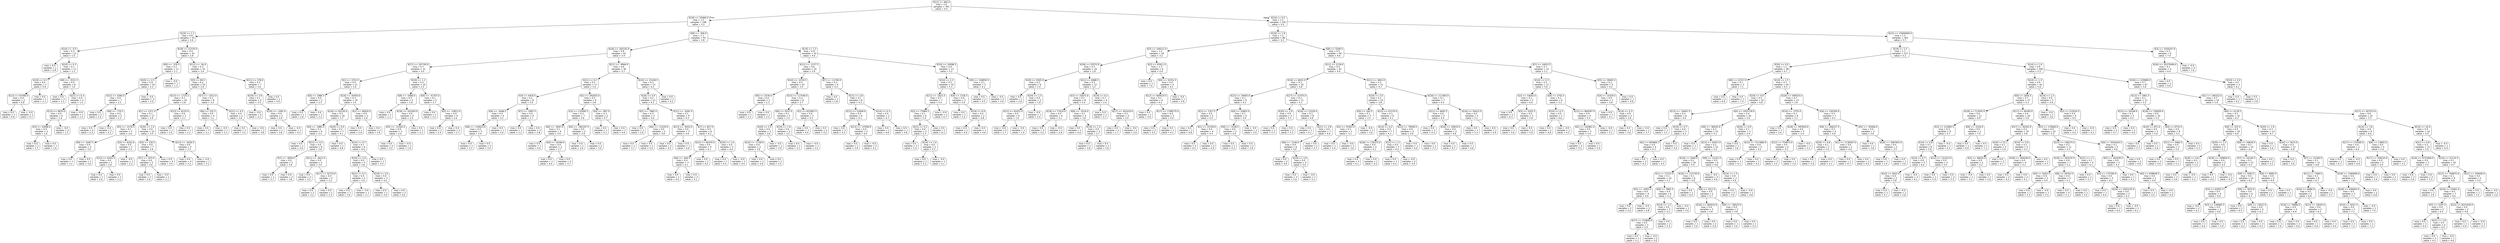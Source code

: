 digraph Tree {
node [shape=box, style="rounded", color="black", fontname=helvetica] ;
edge [fontname=helvetica] ;
0 [label="X[11] <= 465.0\nmse = 2.0\nsamples = 393\nvalue = 4.4"] ;
1 [label="X[18] <= 55960.0\nmse = 1.2\nsamples = 148\nvalue = 3.3"] ;
0 -> 1 [labeldistance=2.5, labelangle=45, headlabel="True"] ;
2 [label="X[19] <= 1.1\nmse = 0.6\nsamples = 55\nvalue = 2.6"] ;
1 -> 2 ;
3 [label="X[14] <= -0.5\nmse = 0.3\nsamples = 12\nvalue = 1.5"] ;
2 -> 3 ;
4 [label="mse = 0.0\nsamples = 1\nvalue = 2.8"] ;
3 -> 4 ;
5 [label="X[20] <= 0.3\nmse = 0.1\nsamples = 11\nvalue = 1.3"] ;
3 -> 5 ;
6 [label="X[19] <= 0.2\nmse = 0.0\nsamples = 3\nvalue = 0.9"] ;
5 -> 6 ;
7 [label="X[12] <= 93780.0\nmse = 0.0\nsamples = 2\nvalue = 0.8"] ;
6 -> 7 ;
8 [label="mse = 0.0\nsamples = 1\nvalue = 0.9"] ;
7 -> 8 ;
9 [label="mse = -0.0\nsamples = 1\nvalue = 0.7"] ;
7 -> 9 ;
10 [label="mse = 0.0\nsamples = 1\nvalue = 1.1"] ;
6 -> 10 ;
11 [label="X[8] <= -3531.5\nmse = 0.0\nsamples = 8\nvalue = 1.4"] ;
5 -> 11 ;
12 [label="mse = 0.0\nsamples = 3\nvalue = 1.2"] ;
11 -> 12 ;
13 [label="X[21] <= 0.3\nmse = 0.0\nsamples = 5\nvalue = 1.5"] ;
11 -> 13 ;
14 [label="X[15] <= 9870.0\nmse = 0.0\nsamples = 4\nvalue = 1.6"] ;
13 -> 14 ;
15 [label="X[3] <= 10496.0\nmse = 0.0\nsamples = 2\nvalue = 1.6"] ;
14 -> 15 ;
16 [label="mse = 0.0\nsamples = 1\nvalue = 1.7"] ;
15 -> 16 ;
17 [label="mse = 0.0\nsamples = 1\nvalue = 1.6"] ;
15 -> 17 ;
18 [label="mse = -0.0\nsamples = 2\nvalue = 1.5"] ;
14 -> 18 ;
19 [label="mse = -0.0\nsamples = 1\nvalue = 1.3"] ;
13 -> 19 ;
20 [label="X[18] <= 21570.0\nmse = 0.4\nsamples = 43\nvalue = 2.8"] ;
2 -> 20 ;
21 [label="X[9] <= -376.5\nmse = 0.1\nsamples = 11\nvalue = 2.1"] ;
20 -> 21 ;
22 [label="X[20] <= 2.5\nmse = 0.0\nsamples = 10\nvalue = 2.2"] ;
21 -> 22 ;
23 [label="X[15] <= 5280.0\nmse = 0.0\nsamples = 7\nvalue = 2.3"] ;
22 -> 23 ;
24 [label="mse = 0.0\nsamples = 2\nvalue = 2.4"] ;
23 -> 24 ;
25 [label="X[8] <= -770.5\nmse = 0.0\nsamples = 5\nvalue = 2.3"] ;
23 -> 25 ;
26 [label="mse = 0.0\nsamples = 4\nvalue = 2.3"] ;
25 -> 26 ;
27 [label="mse = -0.0\nsamples = 1\nvalue = 2.2"] ;
25 -> 27 ;
28 [label="mse = -0.0\nsamples = 3\nvalue = 2.0"] ;
22 -> 28 ;
29 [label="mse = -0.0\nsamples = 1\nvalue = 1.3"] ;
21 -> 29 ;
30 [label="X[11] <= -26.0\nmse = 0.3\nsamples = 32\nvalue = 3.0"] ;
20 -> 30 ;
31 [label="X[5] <= 84.5\nmse = 0.2\nsamples = 25\nvalue = 2.9"] ;
30 -> 31 ;
32 [label="X[13] <= -1725.5\nmse = 0.1\nsamples = 19\nvalue = 2.8"] ;
31 -> 32 ;
33 [label="X[1] <= 2371.0\nmse = 0.1\nsamples = 17\nvalue = 2.9"] ;
32 -> 33 ;
34 [label="X[5] <= -2176.5\nmse = 0.1\nsamples = 5\nvalue = 2.6"] ;
33 -> 34 ;
35 [label="X[9] <= -4287.5\nmse = 0.0\nsamples = 2\nvalue = 3.0"] ;
34 -> 35 ;
36 [label="mse = 0.0\nsamples = 1\nvalue = 3.1"] ;
35 -> 36 ;
37 [label="mse = 0.0\nsamples = 1\nvalue = 3.0"] ;
35 -> 37 ;
38 [label="X[3] <= 6242.0\nmse = 0.0\nsamples = 3\nvalue = 2.5"] ;
34 -> 38 ;
39 [label="X[12] <= 6343.5\nmse = 0.0\nsamples = 2\nvalue = 2.6"] ;
38 -> 39 ;
40 [label="mse = 0.0\nsamples = 1\nvalue = 2.6"] ;
39 -> 40 ;
41 [label="mse = 0.0\nsamples = 1\nvalue = 2.5"] ;
39 -> 41 ;
42 [label="mse = -0.0\nsamples = 1\nvalue = 2.2"] ;
38 -> 42 ;
43 [label="X[20] <= 1.4\nmse = 0.0\nsamples = 12\nvalue = 3.0"] ;
33 -> 43 ;
44 [label="X[4] <= 150.5\nmse = 0.0\nsamples = 7\nvalue = 2.8"] ;
43 -> 44 ;
45 [label="X[7] <= -975.0\nmse = 0.0\nsamples = 3\nvalue = 2.6"] ;
44 -> 45 ;
46 [label="mse = 0.0\nsamples = 2\nvalue = 2.6"] ;
45 -> 46 ;
47 [label="mse = -0.0\nsamples = 1\nvalue = 2.7"] ;
45 -> 47 ;
48 [label="mse = 0.0\nsamples = 4\nvalue = 3.0"] ;
44 -> 48 ;
49 [label="X[13] <= -2930.5\nmse = 0.0\nsamples = 5\nvalue = 3.2"] ;
43 -> 49 ;
50 [label="mse = 0.0\nsamples = 4\nvalue = 3.2"] ;
49 -> 50 ;
51 [label="mse = -0.0\nsamples = 1\nvalue = 3.1"] ;
49 -> 51 ;
52 [label="X[15] <= 8135.0\nmse = 0.0\nsamples = 2\nvalue = 2.1"] ;
32 -> 52 ;
53 [label="mse = 0.0\nsamples = 1\nvalue = 2.0"] ;
52 -> 53 ;
54 [label="mse = 0.0\nsamples = 1\nvalue = 2.1"] ;
52 -> 54 ;
55 [label="X[7] <= -1012.0\nmse = 0.1\nsamples = 6\nvalue = 3.2"] ;
31 -> 55 ;
56 [label="X[6] <= 332.5\nmse = 0.0\nsamples = 4\nvalue = 3.1"] ;
55 -> 56 ;
57 [label="mse = 0.0\nsamples = 3\nvalue = 3.1"] ;
56 -> 57 ;
58 [label="mse = -0.0\nsamples = 1\nvalue = 3.3"] ;
56 -> 58 ;
59 [label="X[21] <= 4.5\nmse = 0.0\nsamples = 2\nvalue = 3.6"] ;
55 -> 59 ;
60 [label="mse = 0.0\nsamples = 1\nvalue = 3.5"] ;
59 -> 60 ;
61 [label="mse = -0.0\nsamples = 1\nvalue = 3.8"] ;
59 -> 61 ;
62 [label="X[11] <= 378.0\nmse = 0.3\nsamples = 7\nvalue = 3.6"] ;
30 -> 62 ;
63 [label="X[19] <= 3.9\nmse = 0.1\nsamples = 6\nvalue = 3.5"] ;
62 -> 63 ;
64 [label="mse = -0.0\nsamples = 4\nvalue = 3.2"] ;
63 -> 64 ;
65 [label="X[10] <= -1091.0\nmse = 0.0\nsamples = 2\nvalue = 3.9"] ;
63 -> 65 ;
66 [label="mse = 0.0\nsamples = 1\nvalue = 3.8"] ;
65 -> 66 ;
67 [label="mse = -0.0\nsamples = 1\nvalue = 4.3"] ;
65 -> 67 ;
68 [label="mse = 0.0\nsamples = 1\nvalue = 4.9"] ;
62 -> 68 ;
69 [label="X[9] <= -300.0\nmse = 1.1\nsamples = 93\nvalue = 3.8"] ;
1 -> 69 ;
70 [label="X[18] <= 182335.0\nmse = 0.8\nsamples = 61\nvalue = 3.4"] ;
69 -> 70 ;
71 [label="X[17] <= 107745.0\nmse = 0.7\nsamples = 31\nvalue = 3.0"] ;
70 -> 71 ;
72 [label="X[1] <= 1553.5\nmse = 0.4\nsamples = 21\nvalue = 3.4"] ;
71 -> 72 ;
73 [label="X[0] <= 1986.5\nmse = 0.0\nsamples = 2\nvalue = 2.5"] ;
72 -> 73 ;
74 [label="mse = 0.0\nsamples = 1\nvalue = 2.6"] ;
73 -> 74 ;
75 [label="mse = 0.0\nsamples = 1\nvalue = 2.2"] ;
73 -> 75 ;
76 [label="X[16] <= 35450.0\nmse = 0.3\nsamples = 19\nvalue = 3.5"] ;
72 -> 76 ;
77 [label="X[18] <= 92530.0\nmse = 0.2\nsamples = 16\nvalue = 3.7"] ;
76 -> 77 ;
78 [label="X[4] <= -2885.5\nmse = 0.1\nsamples = 9\nvalue = 3.5"] ;
77 -> 78 ;
79 [label="mse = 0.0\nsamples = 1\nvalue = 2.6"] ;
78 -> 79 ;
80 [label="X[21] <= 0.3\nmse = 0.0\nsamples = 8\nvalue = 3.6"] ;
78 -> 80 ;
81 [label="X[7] <= -3959.0\nmse = 0.0\nsamples = 3\nvalue = 3.8"] ;
80 -> 81 ;
82 [label="mse = 0.0\nsamples = 1\nvalue = 3.7"] ;
81 -> 82 ;
83 [label="mse = 0.0\nsamples = 2\nvalue = 3.8"] ;
81 -> 83 ;
84 [label="X[11] <= -2612.0\nmse = 0.0\nsamples = 5\nvalue = 3.4"] ;
80 -> 84 ;
85 [label="mse = 0.0\nsamples = 2\nvalue = 3.5"] ;
84 -> 85 ;
86 [label="X[17] <= 32710.0\nmse = 0.0\nsamples = 3\nvalue = 3.2"] ;
84 -> 86 ;
87 [label="mse = 0.0\nsamples = 2\nvalue = 3.2"] ;
86 -> 87 ;
88 [label="mse = 0.0\nsamples = 1\nvalue = 3.3"] ;
86 -> 88 ;
89 [label="X[20] <= 0.4\nmse = 0.2\nsamples = 7\nvalue = 4.1"] ;
77 -> 89 ;
90 [label="mse = 0.0\nsamples = 1\nvalue = 4.8"] ;
89 -> 90 ;
91 [label="X[14] <= 0.7\nmse = 0.1\nsamples = 6\nvalue = 4.0"] ;
89 -> 91 ;
92 [label="X[19] <= 2.0\nmse = 0.0\nsamples = 5\nvalue = 3.8"] ;
91 -> 92 ;
93 [label="X[21] <= 0.1\nmse = 0.0\nsamples = 2\nvalue = 3.6"] ;
92 -> 93 ;
94 [label="mse = 0.0\nsamples = 1\nvalue = 3.6"] ;
93 -> 94 ;
95 [label="mse = -0.0\nsamples = 1\nvalue = 3.7"] ;
93 -> 95 ;
96 [label="X[19] <= 3.6\nmse = 0.0\nsamples = 3\nvalue = 4.0"] ;
92 -> 96 ;
97 [label="mse = 0.0\nsamples = 1\nvalue = 3.9"] ;
96 -> 97 ;
98 [label="mse = 0.0\nsamples = 2\nvalue = 4.0"] ;
96 -> 98 ;
99 [label="mse = 0.0\nsamples = 1\nvalue = 4.5"] ;
91 -> 99 ;
100 [label="X[1] <= 36920.0\nmse = 0.0\nsamples = 3\nvalue = 2.8"] ;
76 -> 100 ;
101 [label="mse = 0.0\nsamples = 1\nvalue = 2.9"] ;
100 -> 101 ;
102 [label="mse = 0.0\nsamples = 2\nvalue = 2.8"] ;
100 -> 102 ;
103 [label="X[19] <= 1.1\nmse = 0.3\nsamples = 10\nvalue = 2.2"] ;
71 -> 103 ;
104 [label="X[8] <= -5480.0\nmse = 0.2\nsamples = 5\nvalue = 1.8"] ;
103 -> 104 ;
105 [label="mse = 0.0\nsamples = 1\nvalue = 1.1"] ;
104 -> 105 ;
106 [label="X[18] <= 161050.0\nmse = 0.0\nsamples = 4\nvalue = 2.0"] ;
104 -> 106 ;
107 [label="X[5] <= -12502.0\nmse = 0.0\nsamples = 3\nvalue = 2.0"] ;
106 -> 107 ;
108 [label="mse = 0.0\nsamples = 2\nvalue = 2.0"] ;
107 -> 108 ;
109 [label="mse = -0.0\nsamples = 1\nvalue = 1.9"] ;
107 -> 109 ;
110 [label="mse = 0.0\nsamples = 1\nvalue = 2.1"] ;
106 -> 110 ;
111 [label="X[9] <= -41707.0\nmse = 0.1\nsamples = 5\nvalue = 2.7"] ;
103 -> 111 ;
112 [label="mse = 0.0\nsamples = 1\nvalue = 3.2"] ;
111 -> 112 ;
113 [label="X[5] <= -19912.0\nmse = 0.0\nsamples = 4\nvalue = 2.6"] ;
111 -> 113 ;
114 [label="mse = 0.0\nsamples = 1\nvalue = 2.4"] ;
113 -> 114 ;
115 [label="mse = 0.0\nsamples = 3\nvalue = 2.7"] ;
113 -> 115 ;
116 [label="X[11] <= -9994.0\nmse = 0.6\nsamples = 30\nvalue = 3.7"] ;
70 -> 116 ;
117 [label="X[21] <= 0.2\nmse = 0.5\nsamples = 17\nvalue = 3.4"] ;
116 -> 117 ;
118 [label="X[4] <= 4418.5\nmse = 0.1\nsamples = 8\nvalue = 3.0"] ;
117 -> 118 ;
119 [label="X[9] <= -2648.5\nmse = 0.0\nsamples = 4\nvalue = 3.2"] ;
118 -> 119 ;
120 [label="X[8] <= -130023.0\nmse = 0.0\nsamples = 3\nvalue = 3.4"] ;
119 -> 120 ;
121 [label="mse = 0.0\nsamples = 1\nvalue = 3.3"] ;
120 -> 121 ;
122 [label="mse = 0.0\nsamples = 2\nvalue = 3.4"] ;
120 -> 122 ;
123 [label="mse = 0.0\nsamples = 1\nvalue = 3.0"] ;
119 -> 123 ;
124 [label="X[7] <= -5997.5\nmse = 0.0\nsamples = 4\nvalue = 2.7"] ;
118 -> 124 ;
125 [label="mse = 0.0\nsamples = 1\nvalue = 2.1"] ;
124 -> 125 ;
126 [label="mse = 0.0\nsamples = 3\nvalue = 2.8"] ;
124 -> 126 ;
127 [label="X[1] <= 292055.0\nmse = 0.5\nsamples = 9\nvalue = 3.8"] ;
117 -> 127 ;
128 [label="X[3] <= 133490.5\nmse = 0.3\nsamples = 7\nvalue = 3.6"] ;
127 -> 128 ;
129 [label="X[6] <= -4947.0\nmse = 0.1\nsamples = 4\nvalue = 3.9"] ;
128 -> 129 ;
130 [label="mse = 0.0\nsamples = 1\nvalue = 4.6"] ;
129 -> 130 ;
131 [label="X[4] <= 16346.0\nmse = 0.0\nsamples = 3\nvalue = 3.7"] ;
129 -> 131 ;
132 [label="mse = 0.0\nsamples = 1\nvalue = 4.0"] ;
131 -> 132 ;
133 [label="mse = 0.0\nsamples = 2\nvalue = 3.7"] ;
131 -> 133 ;
134 [label="X[4] <= -582247.5\nmse = 0.0\nsamples = 3\nvalue = 2.9"] ;
128 -> 134 ;
135 [label="mse = 0.0\nsamples = 1\nvalue = 2.6"] ;
134 -> 135 ;
136 [label="mse = 0.0\nsamples = 2\nvalue = 3.0"] ;
134 -> 136 ;
137 [label="X[4] <= -997.0\nmse = 0.3\nsamples = 2\nvalue = 4.7"] ;
127 -> 137 ;
138 [label="mse = 0.0\nsamples = 1\nvalue = 5.1"] ;
137 -> 138 ;
139 [label="mse = 0.0\nsamples = 1\nvalue = 4.0"] ;
137 -> 139 ;
140 [label="X[10] <= 23149.5\nmse = 0.3\nsamples = 13\nvalue = 4.2"] ;
116 -> 140 ;
141 [label="X[20] <= 0.4\nmse = 0.2\nsamples = 12\nvalue = 4.1"] ;
140 -> 141 ;
142 [label="X[5] <= -7882.0\nmse = 0.3\nsamples = 3\nvalue = 3.6"] ;
141 -> 142 ;
143 [label="mse = 0.0\nsamples = 1\nvalue = 2.6"] ;
142 -> 143 ;
144 [label="X[6] <= -13229.0\nmse = 0.0\nsamples = 2\nvalue = 3.8"] ;
142 -> 144 ;
145 [label="mse = 0.0\nsamples = 1\nvalue = 3.7"] ;
144 -> 145 ;
146 [label="mse = 0.0\nsamples = 1\nvalue = 4.0"] ;
144 -> 146 ;
147 [label="X[11] <= -4281.0\nmse = 0.1\nsamples = 9\nvalue = 4.3"] ;
141 -> 147 ;
148 [label="X[13] <= -8352.0\nmse = 0.0\nsamples = 3\nvalue = 4.6"] ;
147 -> 148 ;
149 [label="mse = 0.0\nsamples = 2\nvalue = 4.5"] ;
148 -> 149 ;
150 [label="mse = 0.0\nsamples = 1\nvalue = 4.9"] ;
148 -> 150 ;
151 [label="X[7] <= 827.0\nmse = 0.0\nsamples = 6\nvalue = 4.2"] ;
147 -> 151 ;
152 [label="X[15] <= 66370.0\nmse = 0.0\nsamples = 4\nvalue = 4.1"] ;
151 -> 152 ;
153 [label="X[6] <= -944.5\nmse = 0.0\nsamples = 3\nvalue = 4.1"] ;
152 -> 153 ;
154 [label="mse = 0.0\nsamples = 1\nvalue = 4.0"] ;
153 -> 154 ;
155 [label="mse = 0.0\nsamples = 2\nvalue = 4.1"] ;
153 -> 155 ;
156 [label="mse = 0.0\nsamples = 1\nvalue = 4.2"] ;
152 -> 156 ;
157 [label="X[19] <= 1.0\nmse = 0.0\nsamples = 2\nvalue = 4.4"] ;
151 -> 157 ;
158 [label="mse = 0.0\nsamples = 1\nvalue = 4.4"] ;
157 -> 158 ;
159 [label="mse = -0.0\nsamples = 1\nvalue = 4.5"] ;
157 -> 159 ;
160 [label="mse = 0.0\nsamples = 1\nvalue = 6.2"] ;
140 -> 160 ;
161 [label="X[14] <= 1.3\nmse = 0.9\nsamples = 32\nvalue = 4.6"] ;
69 -> 161 ;
162 [label="X[11] <= -1577.5\nmse = 0.6\nsamples = 19\nvalue = 3.9"] ;
161 -> 162 ;
163 [label="X[10] <= -4720.5\nmse = 0.5\nsamples = 10\nvalue = 3.5"] ;
162 -> 163 ;
164 [label="X[9] <= 2576.0\nmse = 0.0\nsamples = 2\nvalue = 2.3"] ;
163 -> 164 ;
165 [label="mse = 0.0\nsamples = 1\nvalue = 2.1"] ;
164 -> 165 ;
166 [label="mse = 0.0\nsamples = 1\nvalue = 2.5"] ;
164 -> 166 ;
167 [label="X[15] <= 117540.0\nmse = 0.2\nsamples = 8\nvalue = 3.7"] ;
163 -> 167 ;
168 [label="X[6] <= 2037.0\nmse = 0.1\nsamples = 5\nvalue = 3.5"] ;
167 -> 168 ;
169 [label="X[20] <= 2.5\nmse = 0.0\nsamples = 3\nvalue = 3.6"] ;
168 -> 169 ;
170 [label="X[10] <= -1758.0\nmse = 0.0\nsamples = 2\nvalue = 3.6"] ;
169 -> 170 ;
171 [label="mse = 0.0\nsamples = 1\nvalue = 3.6"] ;
170 -> 171 ;
172 [label="mse = 0.0\nsamples = 1\nvalue = 3.5"] ;
170 -> 172 ;
173 [label="mse = -0.0\nsamples = 1\nvalue = 3.9"] ;
169 -> 173 ;
174 [label="X[19] <= 1.6\nmse = 0.0\nsamples = 2\nvalue = 3.2"] ;
168 -> 174 ;
175 [label="mse = 0.0\nsamples = 1\nvalue = 3.1"] ;
174 -> 175 ;
176 [label="mse = -0.0\nsamples = 1\nvalue = 3.2"] ;
174 -> 176 ;
177 [label="X[1] <= 622903.5\nmse = 0.0\nsamples = 3\nvalue = 4.3"] ;
167 -> 177 ;
178 [label="mse = 0.0\nsamples = 1\nvalue = 4.4"] ;
177 -> 178 ;
179 [label="mse = 0.0\nsamples = 2\nvalue = 4.2"] ;
177 -> 179 ;
180 [label="X[7] <= -11700.0\nmse = 0.3\nsamples = 9\nvalue = 4.4"] ;
162 -> 180 ;
181 [label="mse = 0.0\nsamples = 1\nvalue = 5.8"] ;
180 -> 181 ;
182 [label="X[21] <= 2.8\nmse = 0.1\nsamples = 8\nvalue = 4.3"] ;
180 -> 182 ;
183 [label="X[12] <= 52409.0\nmse = 0.0\nsamples = 6\nvalue = 4.1"] ;
182 -> 183 ;
184 [label="mse = 0.0\nsamples = 3\nvalue = 4.3"] ;
183 -> 184 ;
185 [label="X[13] <= -27049.0\nmse = 0.0\nsamples = 3\nvalue = 4.0"] ;
183 -> 185 ;
186 [label="mse = 0.0\nsamples = 1\nvalue = 3.9"] ;
185 -> 186 ;
187 [label="mse = -0.0\nsamples = 2\nvalue = 4.1"] ;
185 -> 187 ;
188 [label="X[14] <= 0.3\nmse = 0.0\nsamples = 2\nvalue = 4.7"] ;
182 -> 188 ;
189 [label="mse = 0.0\nsamples = 1\nvalue = 4.6"] ;
188 -> 189 ;
190 [label="mse = 0.0\nsamples = 1\nvalue = 4.8"] ;
188 -> 190 ;
191 [label="X[10] <= 10098.5\nmse = 0.4\nsamples = 13\nvalue = 5.2"] ;
161 -> 191 ;
192 [label="X[14] <= 2.3\nmse = 0.2\nsamples = 10\nvalue = 5.3"] ;
191 -> 192 ;
193 [label="X[11] <= -2621.5\nmse = 0.2\nsamples = 7\nvalue = 5.5"] ;
192 -> 193 ;
194 [label="X[2] <= 73484.5\nmse = 0.1\nsamples = 6\nvalue = 5.4"] ;
193 -> 194 ;
195 [label="X[21] <= 0.2\nmse = 0.0\nsamples = 5\nvalue = 5.3"] ;
194 -> 195 ;
196 [label="mse = 0.0\nsamples = 3\nvalue = 5.4"] ;
195 -> 196 ;
197 [label="X[14] <= 1.4\nmse = 0.0\nsamples = 2\nvalue = 5.2"] ;
195 -> 197 ;
198 [label="mse = 0.0\nsamples = 1\nvalue = 5.2"] ;
197 -> 198 ;
199 [label="mse = -0.0\nsamples = 1\nvalue = 5.1"] ;
197 -> 199 ;
200 [label="mse = 0.0\nsamples = 1\nvalue = 6.1"] ;
194 -> 200 ;
201 [label="mse = -0.0\nsamples = 1\nvalue = 6.7"] ;
193 -> 201 ;
202 [label="X[4] <= 1726.5\nmse = 0.0\nsamples = 3\nvalue = 5.0"] ;
192 -> 202 ;
203 [label="mse = 0.0\nsamples = 1\nvalue = 5.2"] ;
202 -> 203 ;
204 [label="X[19] <= 9.9\nmse = 0.0\nsamples = 2\nvalue = 4.8"] ;
202 -> 204 ;
205 [label="mse = 0.0\nsamples = 1\nvalue = 4.9"] ;
204 -> 205 ;
206 [label="mse = 0.0\nsamples = 1\nvalue = 4.6"] ;
204 -> 206 ;
207 [label="X[9] <= 194850.5\nmse = 0.1\nsamples = 3\nvalue = 4.1"] ;
191 -> 207 ;
208 [label="mse = 0.0\nsamples = 1\nvalue = 4.5"] ;
207 -> 208 ;
209 [label="mse = -0.0\nsamples = 2\nvalue = 3.9"] ;
207 -> 209 ;
210 [label="X[14] <= 0.5\nmse = 1.5\nsamples = 245\nvalue = 5.0"] ;
0 -> 210 [labeldistance=2.5, labelangle=-45, headlabel="False"] ;
211 [label="X[19] <= 1.8\nmse = 1.2\nsamples = 80\nvalue = 4.2"] ;
210 -> 211 ;
212 [label="X[3] <= 104211.0\nmse = 1.5\nsamples = 24\nvalue = 3.2"] ;
211 -> 212 ;
213 [label="X[18] <= 55575.0\nmse = 0.7\nsamples = 18\nvalue = 2.8"] ;
212 -> 213 ;
214 [label="X[18] <= 9305.0\nmse = 0.2\nsamples = 6\nvalue = 2.0"] ;
213 -> 214 ;
215 [label="mse = 0.0\nsamples = 1\nvalue = 2.6"] ;
214 -> 215 ;
216 [label="X[19] <= 1.5\nmse = 0.0\nsamples = 5\nvalue = 1.8"] ;
214 -> 216 ;
217 [label="X[12] <= 81051.0\nmse = 0.0\nsamples = 4\nvalue = 1.6"] ;
216 -> 217 ;
218 [label="mse = -0.0\nsamples = 3\nvalue = 1.7"] ;
217 -> 218 ;
219 [label="mse = -0.0\nsamples = 1\nvalue = 1.4"] ;
217 -> 219 ;
220 [label="mse = -0.0\nsamples = 1\nvalue = 2.0"] ;
216 -> 220 ;
221 [label="X[11] <= 6488.5\nmse = 0.5\nsamples = 12\nvalue = 3.2"] ;
213 -> 221 ;
222 [label="X[3] <= 25675.0\nmse = 0.2\nsamples = 8\nvalue = 3.4"] ;
221 -> 222 ;
223 [label="X[18] <= 77410.0\nmse = 0.0\nsamples = 4\nvalue = 3.1"] ;
222 -> 223 ;
224 [label="mse = 0.0\nsamples = 3\nvalue = 3.2"] ;
223 -> 224 ;
225 [label="mse = -0.0\nsamples = 1\nvalue = 2.8"] ;
223 -> 225 ;
226 [label="X[8] <= -3516.0\nmse = 0.1\nsamples = 4\nvalue = 3.8"] ;
222 -> 226 ;
227 [label="mse = 0.0\nsamples = 1\nvalue = 4.4"] ;
226 -> 227 ;
228 [label="X[19] <= 1.2\nmse = 0.0\nsamples = 3\nvalue = 3.7"] ;
226 -> 228 ;
229 [label="mse = 0.0\nsamples = 1\nvalue = 3.8"] ;
228 -> 229 ;
230 [label="mse = 0.0\nsamples = 2\nvalue = 3.6"] ;
228 -> 230 ;
231 [label="X[14] <= 0.2\nmse = 0.7\nsamples = 4\nvalue = 2.4"] ;
221 -> 231 ;
232 [label="mse = 0.0\nsamples = 1\nvalue = 3.7"] ;
231 -> 232 ;
233 [label="X[17] <= 301410.0\nmse = 0.2\nsamples = 3\nvalue = 2.0"] ;
231 -> 233 ;
234 [label="mse = 0.0\nsamples = 2\nvalue = 1.7"] ;
233 -> 234 ;
235 [label="mse = -0.0\nsamples = 1\nvalue = 2.6"] ;
233 -> 235 ;
236 [label="X[2] <= 97811.0\nmse = 1.3\nsamples = 6\nvalue = 4.9"] ;
212 -> 236 ;
237 [label="mse = 0.0\nsamples = 1\nvalue = 7.0"] ;
236 -> 237 ;
238 [label="X[4] <= 32351.5\nmse = 0.4\nsamples = 5\nvalue = 4.5"] ;
236 -> 238 ;
239 [label="X[12] <= 609514.5\nmse = 0.1\nsamples = 4\nvalue = 4.2"] ;
238 -> 239 ;
240 [label="mse = 0.0\nsamples = 1\nvalue = 3.6"] ;
239 -> 240 ;
241 [label="X[17] <= 1798775.0\nmse = 0.0\nsamples = 3\nvalue = 4.4"] ;
239 -> 241 ;
242 [label="mse = 0.0\nsamples = 2\nvalue = 4.5"] ;
241 -> 242 ;
243 [label="mse = 0.0\nsamples = 1\nvalue = 4.1"] ;
241 -> 243 ;
244 [label="mse = -0.0\nsamples = 1\nvalue = 5.6"] ;
238 -> 244 ;
245 [label="X[8] <= 5209.5\nmse = 0.5\nsamples = 56\nvalue = 4.6"] ;
211 -> 245 ;
246 [label="X[11] <= 2139.0\nmse = 0.4\nsamples = 41\nvalue = 4.4"] ;
245 -> 246 ;
247 [label="X[16] <= 6655.0\nmse = 0.3\nsamples = 20\nvalue = 4.8"] ;
246 -> 247 ;
248 [label="X[15] <= 29405.0\nmse = 0.1\nsamples = 9\nvalue = 4.3"] ;
247 -> 248 ;
249 [label="X[3] <= 7357.5\nmse = 0.0\nsamples = 5\nvalue = 4.5"] ;
248 -> 249 ;
250 [label="mse = 0.0\nsamples = 1\nvalue = 4.8"] ;
249 -> 250 ;
251 [label="X[1] <= 15709.0\nmse = 0.0\nsamples = 4\nvalue = 4.4"] ;
249 -> 251 ;
252 [label="mse = 0.0\nsamples = 2\nvalue = 4.5"] ;
251 -> 252 ;
253 [label="mse = 0.0\nsamples = 2\nvalue = 4.4"] ;
251 -> 253 ;
254 [label="X[0] <= 32803.0\nmse = 0.1\nsamples = 4\nvalue = 3.9"] ;
248 -> 254 ;
255 [label="X[9] <= -3158.5\nmse = 0.0\nsamples = 3\nvalue = 4.0"] ;
254 -> 255 ;
256 [label="mse = 0.0\nsamples = 1\nvalue = 4.3"] ;
255 -> 256 ;
257 [label="mse = 0.0\nsamples = 2\nvalue = 3.9"] ;
255 -> 257 ;
258 [label="mse = -0.0\nsamples = 1\nvalue = 3.4"] ;
254 -> 258 ;
259 [label="X[17] <= 22755.0\nmse = 0.2\nsamples = 11\nvalue = 5.1"] ;
247 -> 259 ;
260 [label="X[20] <= 2.9\nmse = 0.0\nsamples = 3\nvalue = 5.5"] ;
259 -> 260 ;
261 [label="mse = 0.0\nsamples = 1\nvalue = 5.7"] ;
260 -> 261 ;
262 [label="mse = 0.0\nsamples = 2\nvalue = 5.3"] ;
260 -> 262 ;
263 [label="X[16] <= 12220.0\nmse = 0.1\nsamples = 8\nvalue = 4.8"] ;
259 -> 263 ;
264 [label="mse = 0.0\nsamples = 1\nvalue = 4.1"] ;
263 -> 264 ;
265 [label="X[21] <= 2.8\nmse = 0.0\nsamples = 7\nvalue = 4.9"] ;
263 -> 265 ;
266 [label="X[8] <= -2140.0\nmse = 0.0\nsamples = 6\nvalue = 5.0"] ;
265 -> 266 ;
267 [label="mse = 0.0\nsamples = 2\nvalue = 4.9"] ;
266 -> 267 ;
268 [label="X[19] <= 2.6\nmse = 0.0\nsamples = 4\nvalue = 5.0"] ;
266 -> 268 ;
269 [label="mse = 0.0\nsamples = 3\nvalue = 5.0"] ;
268 -> 269 ;
270 [label="mse = -0.0\nsamples = 1\nvalue = 5.1"] ;
268 -> 270 ;
271 [label="mse = 0.0\nsamples = 1\nvalue = 4.7"] ;
265 -> 271 ;
272 [label="X[11] <= 4603.0\nmse = 0.3\nsamples = 21\nvalue = 4.1"] ;
246 -> 272 ;
273 [label="X[19] <= 3.0\nmse = 0.2\nsamples = 14\nvalue = 3.8"] ;
272 -> 273 ;
274 [label="X[9] <= 160.5\nmse = 0.1\nsamples = 5\nvalue = 3.5"] ;
273 -> 274 ;
275 [label="X[2] <= 55567.0\nmse = 0.1\nsamples = 2\nvalue = 3.1"] ;
274 -> 275 ;
276 [label="mse = 0.0\nsamples = 1\nvalue = 2.9"] ;
275 -> 276 ;
277 [label="mse = -0.0\nsamples = 1\nvalue = 3.6"] ;
275 -> 277 ;
278 [label="mse = -0.0\nsamples = 3\nvalue = 3.6"] ;
274 -> 278 ;
279 [label="X[15] <= 47270.0\nmse = 0.1\nsamples = 9\nvalue = 4.1"] ;
273 -> 279 ;
280 [label="X[14] <= 0.2\nmse = 0.0\nsamples = 7\nvalue = 4.3"] ;
279 -> 280 ;
281 [label="X[18] <= 176375.0\nmse = 0.0\nsamples = 4\nvalue = 4.1"] ;
280 -> 281 ;
282 [label="mse = 0.0\nsamples = 3\nvalue = 4.1"] ;
281 -> 282 ;
283 [label="mse = 0.0\nsamples = 1\nvalue = 4.2"] ;
281 -> 283 ;
284 [label="X[21] <= 1.3\nmse = 0.0\nsamples = 3\nvalue = 4.4"] ;
280 -> 284 ;
285 [label="mse = 0.0\nsamples = 1\nvalue = 4.5"] ;
284 -> 285 ;
286 [label="mse = -0.0\nsamples = 2\nvalue = 4.4"] ;
284 -> 286 ;
287 [label="X[12] <= 70958.5\nmse = 0.0\nsamples = 2\nvalue = 3.8"] ;
279 -> 287 ;
288 [label="mse = 0.0\nsamples = 1\nvalue = 4.0"] ;
287 -> 288 ;
289 [label="mse = 0.0\nsamples = 1\nvalue = 3.7"] ;
287 -> 289 ;
290 [label="X[18] <= 111585.0\nmse = 0.1\nsamples = 7\nvalue = 4.5"] ;
272 -> 290 ;
291 [label="X[11] <= 4695.5\nmse = 0.0\nsamples = 5\nvalue = 4.4"] ;
290 -> 291 ;
292 [label="mse = 0.0\nsamples = 3\nvalue = 4.3"] ;
291 -> 292 ;
293 [label="X[16] <= 20655.0\nmse = 0.0\nsamples = 2\nvalue = 4.6"] ;
291 -> 293 ;
294 [label="mse = 0.0\nsamples = 1\nvalue = 4.7"] ;
293 -> 294 ;
295 [label="mse = 0.0\nsamples = 1\nvalue = 4.6"] ;
293 -> 295 ;
296 [label="X[16] <= 56415.0\nmse = 0.0\nsamples = 2\nvalue = 5.1"] ;
290 -> 296 ;
297 [label="mse = 0.0\nsamples = 1\nvalue = 5.3"] ;
296 -> 297 ;
298 [label="mse = 0.0\nsamples = 1\nvalue = 4.9"] ;
296 -> 298 ;
299 [label="X[7] <= 14053.5\nmse = 0.7\nsamples = 15\nvalue = 5.1"] ;
245 -> 299 ;
300 [label="X[14] <= 0.3\nmse = 0.3\nsamples = 11\nvalue = 5.6"] ;
299 -> 300 ;
301 [label="X[2] <= 33643.0\nmse = 0.1\nsamples = 5\nvalue = 6.0"] ;
300 -> 301 ;
302 [label="mse = 0.0\nsamples = 2\nvalue = 6.3"] ;
301 -> 302 ;
303 [label="X[5] <= 1055.5\nmse = 0.0\nsamples = 3\nvalue = 5.8"] ;
301 -> 303 ;
304 [label="mse = 0.0\nsamples = 1\nvalue = 5.6"] ;
303 -> 304 ;
305 [label="mse = 0.0\nsamples = 2\nvalue = 5.9"] ;
303 -> 305 ;
306 [label="X[9] <= 2742.5\nmse = 0.1\nsamples = 6\nvalue = 5.2"] ;
300 -> 306 ;
307 [label="X[14] <= 0.3\nmse = 0.0\nsamples = 2\nvalue = 4.6"] ;
306 -> 307 ;
308 [label="mse = 0.0\nsamples = 1\nvalue = 4.8"] ;
307 -> 308 ;
309 [label="mse = -0.0\nsamples = 1\nvalue = 4.5"] ;
307 -> 309 ;
310 [label="X[12] <= 864597.0\nmse = 0.0\nsamples = 4\nvalue = 5.4"] ;
306 -> 310 ;
311 [label="X[2] <= 102961.0\nmse = 0.0\nsamples = 3\nvalue = 5.4"] ;
310 -> 311 ;
312 [label="mse = 0.0\nsamples = 2\nvalue = 5.5"] ;
311 -> 312 ;
313 [label="mse = 0.0\nsamples = 1\nvalue = 5.4"] ;
311 -> 313 ;
314 [label="mse = -0.0\nsamples = 1\nvalue = 5.1"] ;
310 -> 314 ;
315 [label="X[5] <= 28445.5\nmse = 0.2\nsamples = 4\nvalue = 4.2"] ;
299 -> 315 ;
316 [label="X[4] <= 14329.5\nmse = 0.0\nsamples = 3\nvalue = 3.8"] ;
315 -> 316 ;
317 [label="mse = 0.0\nsamples = 1\nvalue = 4.1"] ;
316 -> 317 ;
318 [label="X[14] <= 0.3\nmse = 0.0\nsamples = 2\nvalue = 3.6"] ;
316 -> 318 ;
319 [label="mse = 0.0\nsamples = 1\nvalue = 3.6"] ;
318 -> 319 ;
320 [label="mse = -0.0\nsamples = 1\nvalue = 3.7"] ;
318 -> 320 ;
321 [label="mse = 0.0\nsamples = 1\nvalue = 4.6"] ;
315 -> 321 ;
322 [label="X[15] <= 15600000.0\nmse = 1.2\nsamples = 165\nvalue = 5.3"] ;
210 -> 322 ;
323 [label="X[19] <= 1.5\nmse = 1.1\nsamples = 157\nvalue = 5.2"] ;
322 -> 323 ;
324 [label="X[20] <= 0.0\nmse = 1.1\nsamples = 48\nvalue = 4.7"] ;
323 -> 324 ;
325 [label="X[8] <= 22317.0\nmse = 0.1\nsamples = 3\nvalue = 7.1"] ;
324 -> 325 ;
326 [label="mse = 0.0\nsamples = 2\nvalue = 6.9"] ;
325 -> 326 ;
327 [label="mse = 0.0\nsamples = 1\nvalue = 7.4"] ;
325 -> 327 ;
328 [label="X[14] <= 1.5\nmse = 0.7\nsamples = 45\nvalue = 4.5"] ;
324 -> 328 ;
329 [label="X[19] <= 0.9\nmse = 0.5\nsamples = 32\nvalue = 4.8"] ;
328 -> 329 ;
330 [label="X[13] <= -18447.5\nmse = 0.2\nsamples = 6\nvalue = 4.0"] ;
329 -> 330 ;
331 [label="mse = 0.0\nsamples = 1\nvalue = 3.3"] ;
330 -> 331 ;
332 [label="X[19] <= 0.7\nmse = 0.0\nsamples = 5\nvalue = 4.2"] ;
330 -> 332 ;
333 [label="X[2] <= 605800.5\nmse = 0.0\nsamples = 4\nvalue = 4.3"] ;
332 -> 333 ;
334 [label="mse = 0.0\nsamples = 3\nvalue = 4.3"] ;
333 -> 334 ;
335 [label="mse = 0.0\nsamples = 1\nvalue = 4.5"] ;
333 -> 335 ;
336 [label="mse = 0.0\nsamples = 1\nvalue = 4.0"] ;
332 -> 336 ;
337 [label="X[0] <= 1055718.0\nmse = 0.4\nsamples = 26\nvalue = 5.0"] ;
329 -> 337 ;
338 [label="X[9] <= -96245.0\nmse = 0.3\nsamples = 23\nvalue = 5.1"] ;
337 -> 338 ;
339 [label="mse = 0.0\nsamples = 1\nvalue = 3.3"] ;
338 -> 339 ;
340 [label="X[13] <= 24437.0\nmse = 0.2\nsamples = 22\nvalue = 5.2"] ;
338 -> 340 ;
341 [label="X[10] <= 1644.0\nmse = 0.2\nsamples = 16\nvalue = 5.4"] ;
340 -> 341 ;
342 [label="X[1] <= 17233.5\nmse = 0.1\nsamples = 10\nvalue = 5.1"] ;
341 -> 342 ;
343 [label="X[5] <= -2955.5\nmse = 0.0\nsamples = 4\nvalue = 4.9"] ;
342 -> 343 ;
344 [label="mse = 0.0\nsamples = 2\nvalue = 5.0"] ;
343 -> 344 ;
345 [label="mse = -0.0\nsamples = 2\nvalue = 4.8"] ;
343 -> 345 ;
346 [label="X[9] <= 7895.5\nmse = 0.0\nsamples = 6\nvalue = 5.2"] ;
342 -> 346 ;
347 [label="X[14] <= 1.2\nmse = 0.0\nsamples = 5\nvalue = 5.2"] ;
346 -> 347 ;
348 [label="X[17] <= 153840.0\nmse = 0.0\nsamples = 3\nvalue = 5.0"] ;
347 -> 348 ;
349 [label="mse = 0.0\nsamples = 1\nvalue = 5.1"] ;
348 -> 349 ;
350 [label="mse = -0.0\nsamples = 2\nvalue = 5.0"] ;
348 -> 350 ;
351 [label="mse = 0.0\nsamples = 2\nvalue = 5.3"] ;
347 -> 351 ;
352 [label="mse = -0.0\nsamples = 1\nvalue = 5.6"] ;
346 -> 352 ;
353 [label="X[16] <= 115730.0\nmse = 0.1\nsamples = 6\nvalue = 5.8"] ;
341 -> 353 ;
354 [label="mse = 0.0\nsamples = 1\nvalue = 6.4"] ;
353 -> 354 ;
355 [label="X[8] <= 3311.0\nmse = 0.0\nsamples = 5\nvalue = 5.7"] ;
353 -> 355 ;
356 [label="X[16] <= 382910.0\nmse = 0.0\nsamples = 3\nvalue = 5.8"] ;
355 -> 356 ;
357 [label="mse = 0.0\nsamples = 1\nvalue = 5.9"] ;
356 -> 357 ;
358 [label="mse = 0.0\nsamples = 2\nvalue = 5.8"] ;
356 -> 358 ;
359 [label="X[9] <= -38525.0\nmse = 0.0\nsamples = 2\nvalue = 5.6"] ;
355 -> 359 ;
360 [label="mse = 0.0\nsamples = 1\nvalue = 5.6"] ;
359 -> 360 ;
361 [label="mse = 0.0\nsamples = 1\nvalue = 5.5"] ;
359 -> 361 ;
362 [label="X[8] <= 12161.0\nmse = 0.0\nsamples = 6\nvalue = 4.8"] ;
340 -> 362 ;
363 [label="mse = -0.0\nsamples = 3\nvalue = 4.6"] ;
362 -> 363 ;
364 [label="X[14] <= 1.3\nmse = 0.0\nsamples = 3\nvalue = 4.9"] ;
362 -> 364 ;
365 [label="mse = 0.0\nsamples = 2\nvalue = 5.0"] ;
364 -> 365 ;
366 [label="mse = -0.0\nsamples = 1\nvalue = 4.8"] ;
364 -> 366 ;
367 [label="X[20] <= 0.9\nmse = 0.1\nsamples = 3\nvalue = 3.9"] ;
337 -> 367 ;
368 [label="mse = 0.0\nsamples = 1\nvalue = 3.6"] ;
367 -> 368 ;
369 [label="X[15] <= 7217880.0\nmse = 0.0\nsamples = 2\nvalue = 4.2"] ;
367 -> 369 ;
370 [label="mse = 0.0\nsamples = 1\nvalue = 4.1"] ;
369 -> 370 ;
371 [label="mse = 0.0\nsamples = 1\nvalue = 4.2"] ;
369 -> 371 ;
372 [label="X[18] <= 549535.0\nmse = 0.7\nsamples = 13\nvalue = 3.9"] ;
328 -> 372 ;
373 [label="X[10] <= -3755.0\nmse = 0.1\nsamples = 6\nvalue = 3.3"] ;
372 -> 373 ;
374 [label="mse = 0.0\nsamples = 1\nvalue = 2.6"] ;
373 -> 374 ;
375 [label="X[18] <= 395950.0\nmse = 0.0\nsamples = 5\nvalue = 3.4"] ;
373 -> 375 ;
376 [label="X[12] <= 754873.0\nmse = 0.0\nsamples = 4\nvalue = 3.5"] ;
375 -> 376 ;
377 [label="mse = 0.0\nsamples = 3\nvalue = 3.5"] ;
376 -> 377 ;
378 [label="mse = 0.0\nsamples = 1\nvalue = 3.4"] ;
376 -> 378 ;
379 [label="mse = -0.0\nsamples = 1\nvalue = 3.1"] ;
375 -> 379 ;
380 [label="X[4] <= 156700.0\nmse = 0.5\nsamples = 7\nvalue = 4.5"] ;
372 -> 380 ;
381 [label="X[0] <= 268227.5\nmse = 0.2\nsamples = 4\nvalue = 4.9"] ;
380 -> 381 ;
382 [label="X[20] <= 0.8\nmse = 0.1\nsamples = 2\nvalue = 5.4"] ;
381 -> 382 ;
383 [label="mse = 0.0\nsamples = 1\nvalue = 5.6"] ;
382 -> 383 ;
384 [label="mse = 0.0\nsamples = 1\nvalue = 5.1"] ;
382 -> 384 ;
385 [label="X[1] <= 1138567.0\nmse = 0.0\nsamples = 2\nvalue = 4.6"] ;
381 -> 385 ;
386 [label="mse = 0.0\nsamples = 1\nvalue = 4.7"] ;
385 -> 386 ;
387 [label="mse = 0.0\nsamples = 1\nvalue = 4.5"] ;
385 -> 387 ;
388 [label="X[5] <= -45946.0\nmse = 0.0\nsamples = 3\nvalue = 3.6"] ;
380 -> 388 ;
389 [label="mse = 0.0\nsamples = 1\nvalue = 3.8"] ;
388 -> 389 ;
390 [label="X[16] <= 3087855.0\nmse = 0.0\nsamples = 2\nvalue = 3.5"] ;
388 -> 390 ;
391 [label="mse = 0.0\nsamples = 1\nvalue = 3.4"] ;
390 -> 391 ;
392 [label="mse = 0.0\nsamples = 1\nvalue = 3.6"] ;
390 -> 392 ;
393 [label="X[14] <= 1.4\nmse = 0.9\nsamples = 109\nvalue = 5.5"] ;
323 -> 393 ;
394 [label="X[14] <= 1.3\nmse = 0.9\nsamples = 42\nvalue = 5.0"] ;
393 -> 394 ;
395 [label="X[9] <= 1856.5\nmse = 0.7\nsamples = 37\nvalue = 5.3"] ;
394 -> 395 ;
396 [label="X[18] <= 713935.0\nmse = 0.6\nsamples = 11\nvalue = 6.0"] ;
395 -> 396 ;
397 [label="X[3] <= 121895.5\nmse = 0.3\nsamples = 9\nvalue = 5.7"] ;
396 -> 397 ;
398 [label="X[14] <= 0.8\nmse = 0.1\nsamples = 8\nvalue = 5.8"] ;
397 -> 398 ;
399 [label="X[14] <= 0.7\nmse = 0.0\nsamples = 5\nvalue = 6.0"] ;
398 -> 399 ;
400 [label="X[10] <= 9422.0\nmse = 0.0\nsamples = 2\nvalue = 5.8"] ;
399 -> 400 ;
401 [label="mse = 0.0\nsamples = 1\nvalue = 5.7"] ;
400 -> 401 ;
402 [label="mse = -0.0\nsamples = 1\nvalue = 5.8"] ;
400 -> 402 ;
403 [label="mse = -0.0\nsamples = 3\nvalue = 6.2"] ;
399 -> 403 ;
404 [label="X[12] <= 151523.0\nmse = 0.0\nsamples = 3\nvalue = 5.5"] ;
398 -> 404 ;
405 [label="mse = 0.0\nsamples = 1\nvalue = 5.4"] ;
404 -> 405 ;
406 [label="mse = 0.0\nsamples = 2\nvalue = 5.5"] ;
404 -> 406 ;
407 [label="mse = -0.0\nsamples = 1\nvalue = 4.2"] ;
397 -> 407 ;
408 [label="X[9] <= -2526.0\nmse = 0.0\nsamples = 2\nvalue = 7.0"] ;
396 -> 408 ;
409 [label="mse = 0.0\nsamples = 1\nvalue = 6.9"] ;
408 -> 409 ;
410 [label="mse = 0.0\nsamples = 1\nvalue = 7.1"] ;
408 -> 410 ;
411 [label="X[17] <= 94395.0\nmse = 0.4\nsamples = 26\nvalue = 5.0"] ;
395 -> 411 ;
412 [label="X[17] <= 56345.0\nmse = 0.2\nsamples = 10\nvalue = 4.6"] ;
411 -> 412 ;
413 [label="X[20] <= 8.1\nmse = 0.1\nsamples = 5\nvalue = 5.0"] ;
412 -> 413 ;
414 [label="X[3] <= 46625.0\nmse = 0.0\nsamples = 2\nvalue = 5.2"] ;
413 -> 414 ;
415 [label="mse = -0.0\nsamples = 1\nvalue = 5.1"] ;
414 -> 415 ;
416 [label="mse = 0.0\nsamples = 1\nvalue = 5.6"] ;
414 -> 416 ;
417 [label="mse = 0.0\nsamples = 3\nvalue = 4.7"] ;
413 -> 417 ;
418 [label="X[14] <= 0.9\nmse = 0.1\nsamples = 5\nvalue = 4.3"] ;
412 -> 418 ;
419 [label="X[18] <= 294240.0\nmse = 0.0\nsamples = 4\nvalue = 4.1"] ;
418 -> 419 ;
420 [label="mse = 0.0\nsamples = 2\nvalue = 4.2"] ;
419 -> 420 ;
421 [label="mse = 0.0\nsamples = 2\nvalue = 4.1"] ;
419 -> 421 ;
422 [label="mse = 0.0\nsamples = 1\nvalue = 4.7"] ;
418 -> 422 ;
423 [label="X[5] <= 170600.0\nmse = 0.4\nsamples = 16\nvalue = 5.3"] ;
411 -> 423 ;
424 [label="X[15] <= 148275.0\nmse = 0.2\nsamples = 11\nvalue = 5.5"] ;
423 -> 424 ;
425 [label="X[18] <= 293235.0\nmse = 0.0\nsamples = 7\nvalue = 5.2"] ;
424 -> 425 ;
426 [label="X[4] <= 6203.5\nmse = 0.0\nsamples = 2\nvalue = 5.4"] ;
425 -> 426 ;
427 [label="mse = 0.0\nsamples = 1\nvalue = 5.3"] ;
426 -> 427 ;
428 [label="mse = -0.0\nsamples = 1\nvalue = 5.5"] ;
426 -> 428 ;
429 [label="X[8] <= 28743.5\nmse = 0.0\nsamples = 5\nvalue = 5.1"] ;
425 -> 429 ;
430 [label="mse = 0.0\nsamples = 4\nvalue = 5.1"] ;
429 -> 430 ;
431 [label="mse = 0.0\nsamples = 1\nvalue = 5.0"] ;
429 -> 431 ;
432 [label="X[21] <= 1.1\nmse = 0.1\nsamples = 4\nvalue = 6.1"] ;
424 -> 432 ;
433 [label="mse = 0.0\nsamples = 1\nvalue = 5.7"] ;
432 -> 433 ;
434 [label="X[3] <= 137590.0\nmse = 0.0\nsamples = 3\nvalue = 6.2"] ;
432 -> 434 ;
435 [label="mse = 0.0\nsamples = 1\nvalue = 6.4"] ;
434 -> 435 ;
436 [label="X[16] <= 1923135.0\nmse = 0.0\nsamples = 2\nvalue = 6.2"] ;
434 -> 436 ;
437 [label="mse = 0.0\nsamples = 1\nvalue = 6.2"] ;
436 -> 437 ;
438 [label="mse = -0.0\nsamples = 1\nvalue = 6.1"] ;
436 -> 438 ;
439 [label="X[0] <= 3052634.5\nmse = 0.1\nsamples = 5\nvalue = 4.6"] ;
423 -> 439 ;
440 [label="X[5] <= 181939.5\nmse = 0.0\nsamples = 3\nvalue = 4.3"] ;
439 -> 440 ;
441 [label="mse = 0.0\nsamples = 1\nvalue = 4.1"] ;
440 -> 441 ;
442 [label="X[0] <= 838838.5\nmse = 0.0\nsamples = 2\nvalue = 4.4"] ;
440 -> 442 ;
443 [label="mse = 0.0\nsamples = 1\nvalue = 4.5"] ;
442 -> 443 ;
444 [label="mse = -0.0\nsamples = 1\nvalue = 4.4"] ;
442 -> 444 ;
445 [label="mse = 0.0\nsamples = 2\nvalue = 4.9"] ;
439 -> 445 ;
446 [label="X[14] <= 1.3\nmse = 0.0\nsamples = 5\nvalue = 3.9"] ;
394 -> 446 ;
447 [label="mse = -0.0\nsamples = 1\nvalue = 3.6"] ;
446 -> 447 ;
448 [label="X[2] <= 215014.5\nmse = 0.0\nsamples = 4\nvalue = 4.0"] ;
446 -> 448 ;
449 [label="mse = 0.0\nsamples = 3\nvalue = 4.0"] ;
448 -> 449 ;
450 [label="mse = -0.0\nsamples = 1\nvalue = 4.1"] ;
448 -> 450 ;
451 [label="X[18] <= 229980.0\nmse = 0.7\nsamples = 67\nvalue = 5.8"] ;
393 -> 451 ;
452 [label="X[13] <= 1991.5\nmse = 0.1\nsamples = 13\nvalue = 5.2"] ;
451 -> 452 ;
453 [label="X[15] <= 29190.0\nmse = 0.1\nsamples = 3\nvalue = 4.5"] ;
452 -> 453 ;
454 [label="mse = 0.0\nsamples = 2\nvalue = 4.7"] ;
453 -> 454 ;
455 [label="mse = 0.0\nsamples = 1\nvalue = 4.0"] ;
453 -> 455 ;
456 [label="X[18] <= 156050.0\nmse = 0.0\nsamples = 10\nvalue = 5.3"] ;
452 -> 456 ;
457 [label="X[10] <= 871.0\nmse = 0.0\nsamples = 2\nvalue = 5.6"] ;
456 -> 457 ;
458 [label="mse = 0.0\nsamples = 1\nvalue = 5.7"] ;
457 -> 458 ;
459 [label="mse = 0.0\nsamples = 1\nvalue = 5.6"] ;
457 -> 459 ;
460 [label="X[4] <= 6752.5\nmse = 0.0\nsamples = 8\nvalue = 5.2"] ;
456 -> 460 ;
461 [label="X[11] <= 3466.5\nmse = 0.0\nsamples = 3\nvalue = 5.0"] ;
460 -> 461 ;
462 [label="mse = 0.0\nsamples = 2\nvalue = 5.0"] ;
461 -> 462 ;
463 [label="mse = 0.0\nsamples = 1\nvalue = 5.1"] ;
461 -> 463 ;
464 [label="mse = 0.0\nsamples = 5\nvalue = 5.3"] ;
460 -> 464 ;
465 [label="X[1] <= 146322.0\nmse = 0.7\nsamples = 54\nvalue = 5.9"] ;
451 -> 465 ;
466 [label="X[6] <= 4178.5\nmse = 0.5\nsamples = 32\nvalue = 6.2"] ;
465 -> 466 ;
467 [label="X[9] <= 323.5\nmse = 0.4\nsamples = 19\nvalue = 6.0"] ;
466 -> 467 ;
468 [label="X[20] <= 1.3\nmse = 0.4\nsamples = 5\nvalue = 5.1"] ;
467 -> 468 ;
469 [label="X[20] <= 0.6\nmse = 0.0\nsamples = 3\nvalue = 5.5"] ;
468 -> 469 ;
470 [label="mse = 0.0\nsamples = 2\nvalue = 5.6"] ;
469 -> 470 ;
471 [label="mse = -0.0\nsamples = 1\nvalue = 5.3"] ;
469 -> 471 ;
472 [label="X[16] <= 109856.0\nmse = 0.0\nsamples = 2\nvalue = 4.2"] ;
468 -> 472 ;
473 [label="mse = 0.0\nsamples = 1\nvalue = 4.0"] ;
472 -> 473 ;
474 [label="mse = -0.0\nsamples = 1\nvalue = 4.3"] ;
472 -> 474 ;
475 [label="X[9] <= 29639.5\nmse = 0.2\nsamples = 14\nvalue = 6.2"] ;
467 -> 475 ;
476 [label="X[7] <= 16149.5\nmse = 0.1\nsamples = 12\nvalue = 6.3"] ;
475 -> 476 ;
477 [label="X[9] <= 5093.5\nmse = 0.0\nsamples = 10\nvalue = 6.2"] ;
476 -> 477 ;
478 [label="X[3] <= 62955.5\nmse = 0.0\nsamples = 4\nvalue = 6.0"] ;
477 -> 478 ;
479 [label="mse = -0.0\nsamples = 2\nvalue = 6.1"] ;
478 -> 479 ;
480 [label="X[3] <= 136982.5\nmse = 0.0\nsamples = 2\nvalue = 6.0"] ;
478 -> 480 ;
481 [label="mse = 0.0\nsamples = 1\nvalue = 6.0"] ;
480 -> 481 ;
482 [label="mse = 0.0\nsamples = 1\nvalue = 5.9"] ;
480 -> 482 ;
483 [label="X[9] <= 7875.0\nmse = 0.0\nsamples = 6\nvalue = 6.3"] ;
477 -> 483 ;
484 [label="mse = 0.0\nsamples = 1\nvalue = 6.5"] ;
483 -> 484 ;
485 [label="X[9] <= 13012.0\nmse = 0.0\nsamples = 5\nvalue = 6.3"] ;
483 -> 485 ;
486 [label="mse = 0.0\nsamples = 2\nvalue = 6.2"] ;
485 -> 486 ;
487 [label="mse = 0.0\nsamples = 3\nvalue = 6.3"] ;
485 -> 487 ;
488 [label="X[9] <= 8995.0\nmse = 0.0\nsamples = 2\nvalue = 6.9"] ;
476 -> 488 ;
489 [label="mse = 0.0\nsamples = 1\nvalue = 6.7"] ;
488 -> 489 ;
490 [label="mse = 0.0\nsamples = 1\nvalue = 7.1"] ;
488 -> 490 ;
491 [label="mse = 0.0\nsamples = 2\nvalue = 5.2"] ;
475 -> 491 ;
492 [label="X[20] <= 1.0\nmse = 0.3\nsamples = 13\nvalue = 6.7"] ;
466 -> 492 ;
493 [label="mse = 0.0\nsamples = 1\nvalue = 5.6"] ;
492 -> 493 ;
494 [label="X[16] <= 5675.0\nmse = 0.2\nsamples = 12\nvalue = 6.8"] ;
492 -> 494 ;
495 [label="mse = 0.0\nsamples = 1\nvalue = 5.6"] ;
494 -> 495 ;
496 [label="X[7] <= 15106.0\nmse = 0.1\nsamples = 11\nvalue = 6.8"] ;
494 -> 496 ;
497 [label="X[11] <= 7308.0\nmse = 0.2\nsamples = 6\nvalue = 6.7"] ;
496 -> 497 ;
498 [label="X[10] <= 6086.0\nmse = 0.0\nsamples = 5\nvalue = 6.8"] ;
497 -> 498 ;
499 [label="X[16] <= 76890.0\nmse = 0.0\nsamples = 3\nvalue = 6.9"] ;
498 -> 499 ;
500 [label="mse = 0.0\nsamples = 1\nvalue = 7.0"] ;
499 -> 500 ;
501 [label="mse = 0.0\nsamples = 2\nvalue = 6.9"] ;
499 -> 501 ;
502 [label="X[13] <= 18245.0\nmse = 0.0\nsamples = 2\nvalue = 6.5"] ;
498 -> 502 ;
503 [label="mse = 0.0\nsamples = 1\nvalue = 6.6"] ;
502 -> 503 ;
504 [label="mse = 0.0\nsamples = 1\nvalue = 6.4"] ;
502 -> 504 ;
505 [label="mse = -0.0\nsamples = 1\nvalue = 5.7"] ;
497 -> 505 ;
506 [label="X[18] <= 1280000.0\nmse = 0.0\nsamples = 5\nvalue = 7.0"] ;
496 -> 506 ;
507 [label="X[18] <= 936605.0\nmse = 0.0\nsamples = 3\nvalue = 7.1"] ;
506 -> 507 ;
508 [label="X[10] <= 9251.5\nmse = 0.0\nsamples = 2\nvalue = 7.1"] ;
507 -> 508 ;
509 [label="mse = 0.0\nsamples = 1\nvalue = 7.2"] ;
508 -> 509 ;
510 [label="mse = 0.0\nsamples = 1\nvalue = 7.1"] ;
508 -> 510 ;
511 [label="mse = -0.0\nsamples = 1\nvalue = 7.0"] ;
507 -> 511 ;
512 [label="mse = 0.0\nsamples = 2\nvalue = 6.8"] ;
506 -> 512 ;
513 [label="X[17] <= 307515.0\nmse = 0.6\nsamples = 22\nvalue = 5.3"] ;
465 -> 513 ;
514 [label="X[14] <= 3.6\nmse = 0.4\nsamples = 6\nvalue = 6.0"] ;
513 -> 514 ;
515 [label="X[17] <= 172560.0\nmse = 0.0\nsamples = 2\nvalue = 6.6"] ;
514 -> 515 ;
516 [label="mse = 0.0\nsamples = 1\nvalue = 6.7"] ;
515 -> 516 ;
517 [label="mse = -0.0\nsamples = 1\nvalue = 6.6"] ;
515 -> 517 ;
518 [label="X[9] <= 13802.0\nmse = 0.0\nsamples = 4\nvalue = 5.4"] ;
514 -> 518 ;
519 [label="X[17] <= 109225.0\nmse = 0.0\nsamples = 2\nvalue = 5.6"] ;
518 -> 519 ;
520 [label="mse = 0.0\nsamples = 1\nvalue = 5.6"] ;
519 -> 520 ;
521 [label="mse = 0.0\nsamples = 1\nvalue = 5.5"] ;
519 -> 521 ;
522 [label="mse = 0.0\nsamples = 2\nvalue = 5.2"] ;
518 -> 522 ;
523 [label="X[14] <= 10.4\nmse = 0.4\nsamples = 16\nvalue = 5.0"] ;
513 -> 523 ;
524 [label="X[21] <= 0.8\nmse = 0.3\nsamples = 15\nvalue = 5.0"] ;
523 -> 524 ;
525 [label="X[16] <= 9715000.0\nmse = 0.0\nsamples = 5\nvalue = 5.5"] ;
524 -> 525 ;
526 [label="mse = 0.0\nsamples = 3\nvalue = 5.6"] ;
525 -> 526 ;
527 [label="mse = 0.0\nsamples = 2\nvalue = 5.3"] ;
525 -> 527 ;
528 [label="X[10] <= 51135.5\nmse = 0.1\nsamples = 10\nvalue = 4.7"] ;
524 -> 528 ;
529 [label="X[12] <= 744875.0\nmse = 0.1\nsamples = 8\nvalue = 4.6"] ;
528 -> 529 ;
530 [label="mse = 0.0\nsamples = 1\nvalue = 3.9"] ;
529 -> 530 ;
531 [label="X[10] <= 22461.0\nmse = 0.0\nsamples = 7\nvalue = 4.6"] ;
529 -> 531 ;
532 [label="X[5] <= 3197.5\nmse = 0.0\nsamples = 5\nvalue = 4.5"] ;
531 -> 532 ;
533 [label="mse = 0.0\nsamples = 1\nvalue = 4.4"] ;
532 -> 533 ;
534 [label="X[21] <= 1.8\nmse = 0.0\nsamples = 4\nvalue = 4.5"] ;
532 -> 534 ;
535 [label="mse = 0.0\nsamples = 3\nvalue = 4.5"] ;
534 -> 535 ;
536 [label="mse = -0.0\nsamples = 1\nvalue = 4.6"] ;
534 -> 536 ;
537 [label="X[12] <= 8231934.0\nmse = 0.0\nsamples = 2\nvalue = 4.8"] ;
531 -> 537 ;
538 [label="mse = 0.0\nsamples = 1\nvalue = 4.9"] ;
537 -> 538 ;
539 [label="mse = -0.0\nsamples = 1\nvalue = 4.7"] ;
537 -> 539 ;
540 [label="X[11] <= 194440.0\nmse = 0.0\nsamples = 2\nvalue = 5.4"] ;
528 -> 540 ;
541 [label="mse = 0.0\nsamples = 1\nvalue = 5.2"] ;
540 -> 541 ;
542 [label="mse = -0.0\nsamples = 1\nvalue = 5.6"] ;
540 -> 542 ;
543 [label="mse = -0.0\nsamples = 1\nvalue = 6.9"] ;
523 -> 543 ;
544 [label="X[3] <= 3354247.0\nmse = 0.5\nsamples = 8\nvalue = 7.0"] ;
322 -> 544 ;
545 [label="X[16] <= 35375000.0\nmse = 0.1\nsamples = 4\nvalue = 6.4"] ;
544 -> 545 ;
546 [label="mse = 0.0\nsamples = 2\nvalue = 6.6"] ;
545 -> 546 ;
547 [label="X[19] <= 0.4\nmse = 0.0\nsamples = 2\nvalue = 6.1"] ;
545 -> 547 ;
548 [label="mse = 0.0\nsamples = 1\nvalue = 6.2"] ;
547 -> 548 ;
549 [label="mse = 0.0\nsamples = 1\nvalue = 5.8"] ;
547 -> 549 ;
550 [label="mse = -0.0\nsamples = 4\nvalue = 7.8"] ;
544 -> 550 ;
}